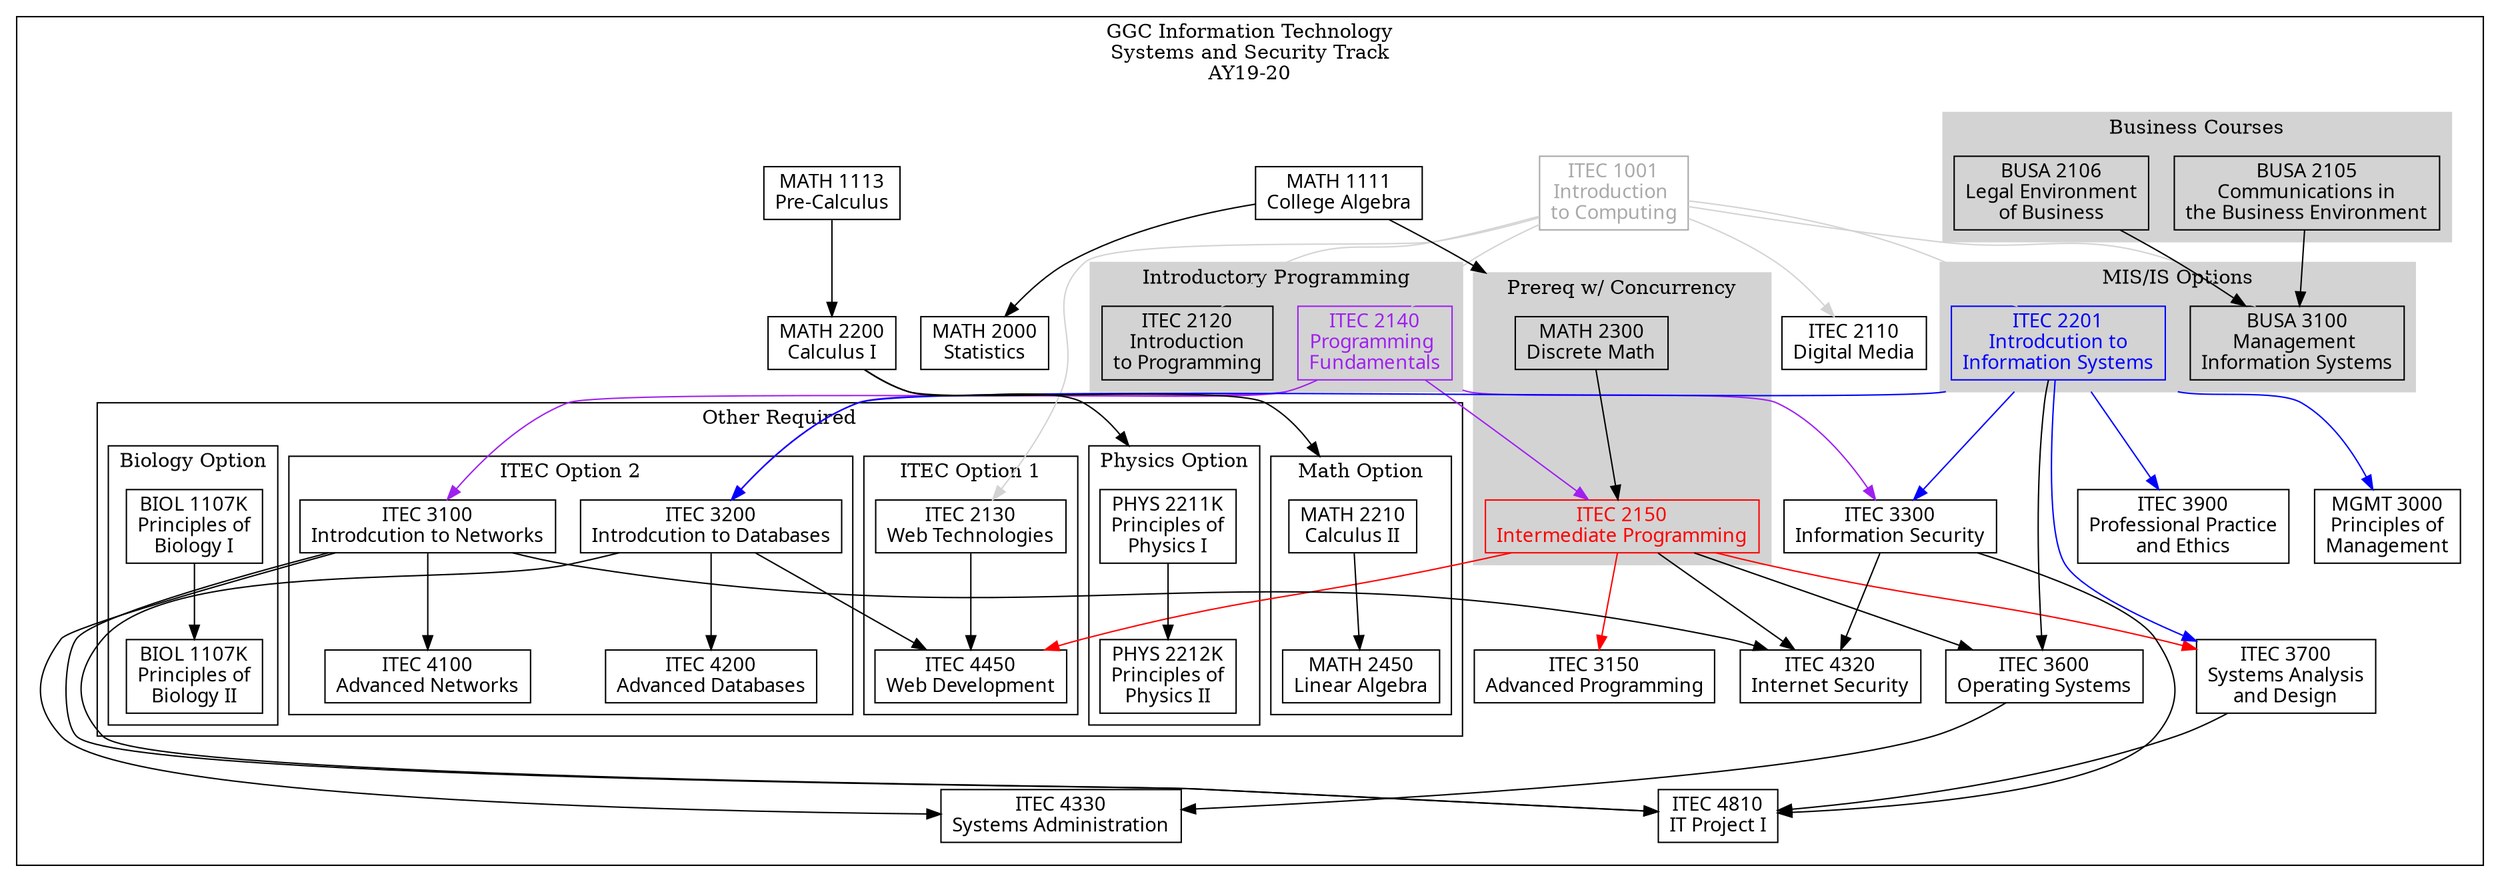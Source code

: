 digraph G {

    node [shape = record, fontname="Sans serif" fontsize="14"];
    compound = true //  needed to link clusters and nodes
    splines = true
    ranksep=0.75

     // All
    itec1001[label = "ITEC 1001\nIntroduction \nto Computing" color=darkgray fontcolor=darkgray]
    itec2110[label = "ITEC 2110\nDigital Media"]
    itec2120[label = "ITEC 2120\nIntroduction\nto Programming"]
    itec2130[label = "ITEC 2130\nWeb Technologies"]
    itec2140[label = "ITEC 2140\nProgramming \nFundamentals" color=purple fontcolor=purple]
    itec2150[label = "ITEC 2150\nIntermediate Programming" color=red fontcolor=red]
    itec2201[label = "ITEC 2201\nIntrodcution to\nInformation Systems" color=blue fontcolor=blue]
    itec3100[label = "ITEC 3100\nIntrodcution to Networks"]
    itec3200[label = "ITEC 3200\nIntrodcution to Databases"]
    itec3900[label = "ITEC 3900\nProfessional Practice\nand Ethics"]
    busa2105[label = "BUSA 2105\nCommunications in\nthe Business Environment"]
    busa2106[label = "BUSA 2106\nLegal Environment\nof Business"]
    busa3100[label = "BUSA 3100\nManagement \nInformation Systems"]
    math1111[label = "MATH 1111\nCollege Algebra"]
    math1113[label = "MATH 1113\nPre-Calculus"]
    math2300[label = "MATH 2300\nDiscrete Math"]
    math2000[label = "MATH 2000\nStatistics"]
    math2200[label = "MATH 2200\nCalculus I"]
    mgmt3000[label = "MGMT 3000\nPrinciples of\nManagement"]

    //Systems and Seurity
    itec3150[label = "ITEC 3150\nAdvanced Programming"]
    itec3300[label = "ITEC 3300\nInformation Security"]
    itec3600[label = "ITEC 3600\nOperating Systems"]
    itec3700[label = "ITEC 3700\nSystems Analysis\nand Design"]
    itec4100[label = "ITEC 4100\nAdvanced Networks"]
    itec4200[label = "ITEC 4200\nAdvanced Databases"]
    itec4320[label = "ITEC 4320\nInternet Security"]
    itec4330[label = "ITEC 4330\nSystems Administration"]
    itec4450[label = "ITEC 4450\nWeb Development"]
    itec4810[label = "ITEC 4810\nIT Project I"]
    math2210[label = "MATH 2210\nCalculus II"]
    math2450[label = "MATH 2450\nLinear Algebra"]
    phys2211k[label = "PHYS 2211K\nPrinciples of\nPhysics I"]
    phys2212k[label = "PHYS 2212K\nPrinciples of\nPhysics II"]
    biol1107k[label = "BIOL 1107K\nPrinciples of\nBiology I"]
    biol1108k[label = "BIOL 1107K\nPrinciples of\nBiology II"]


    subgraph clusterss {
        label="GGC Information Technology\nSystems and Security Track\nAY19-20"

        subgraph clusterrequired {
            label=""
            node [style=filled];
            style=filled;

            color="#FFFFFF";

            itec1001 -> itec2110  [color=lightgray]
            itec1001 -> itec2120 [color=lightgray]
            itec1001 -> itec2130 [color=lightgray]
            itec1001 -> itec2201 [color=lightgray]
            itec1001 -> busa3100 [color=lightgray]
            itec2140 -> itec2150 [color=purple]
            itec2140 -> itec3100 [color=purple]
            itec2150 -> itec3150 [lltail=clusterdiscrete color=red]
            itec2201 -> itec3200 [ltail=cluster22013100 color=blue]
            itec2140 -> itec3200 [ltail=cluster21202140 color=purple]

            itec2201 -> itec3300 [ltail=cluster22013100 color=blue]
            itec2140 -> itec3300 [ltail=cluster21202140 color=purple]
            itec2150 -> itec3600 
            itec2201 -> itec3600
            itec2150 -> itec4320
            itec3100 -> itec4320
            itec3300 -> itec4320
            itec3100 -> itec4330
            itec3600 -> itec4330
            itec3100 -> itec4810
            itec3200 -> itec4810
            itec3300 -> itec4810
            itec3700 -> itec4810

            busa2106 -> busa3100
            busa2105 -> busa3100
            itec1001 -> itec2140 [color=lightgray]

            itec2150 -> itec3700 [lltail=clusterdiscrete color=red]
            itec2201 -> itec3700 [color=blue]

            itec2201 -> itec3900 [ltail=cluster22013100 color=blue]
            itec2201 -> mgmt3000 [ltail=cluster22013100 color=blue]

            math1113 -> math2200
            math1111 -> math2000
            math1111 -> math2300 [lhead=clusterdiscrete]
            math2200 -> math2210 [lhead=clustermathopt]
            itec3200 -> itec4450

            math2200 -> phys2211k [lhead=clusterphysopt]

            subgraph cluster21202140 {
                label = "Introductory Programming";
                color=lightgrey;
                itec2120
                itec2140
            }
            subgraph cluster22013100 {
                label = "MIS/IS Options";
                color=lightgrey;
                itec2201
                busa3100
            }
            subgraph cluster21052106 {
                label = "Business Courses"
                color=lightgrey;
                busa2105
                busa2106
            }
            
            subgraph clusterdiscrete {
                label = "Prereq w/ Concurrency";
                node [style=filled];
                style=filled;
                color=lightgrey;
                math2300 -> itec2150
            }

            subgraph clusterotherrequired {
                label = "Other Required"
                node [style=filled];
                style=filled;
                graph[style=solid]
                color=black;

                subgraph clusteritecopt1 {
                    label = "ITEC Option 1";
                    itec2130 -> itec4450
                    itec2150 -> itec4450 [color=red]
                }

                subgraph clusteritecopt2 {
                    label = "ITEC Option 2";
                    itec3100 -> itec4100
                    itec3200 -> itec4200
                }

                subgraph clusterbiolopt {
                    label = "Biology Option";
                    biol1107k -> biol1108k
                }

                subgraph clustermathopt {
                    label = "Math Option";
                    math2210 -> math2450
                }

                subgraph clusterphysopt {
                    label = "Physics Option"
                    phys2211k -> phys2212k
                }
            }
        }    
    }
}
